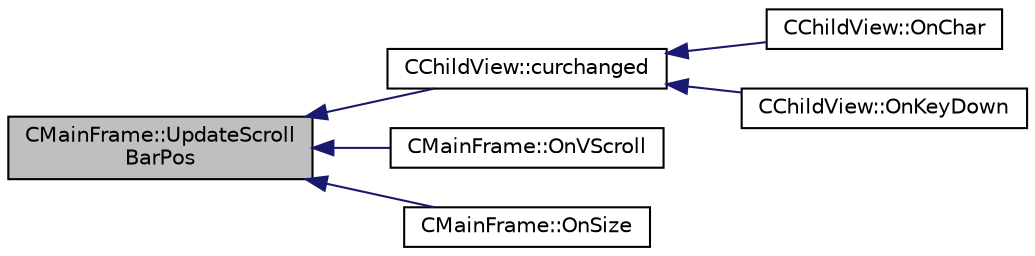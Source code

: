 digraph "CMainFrame::UpdateScrollBarPos"
{
  edge [fontname="Helvetica",fontsize="10",labelfontname="Helvetica",labelfontsize="10"];
  node [fontname="Helvetica",fontsize="10",shape=record];
  rankdir="LR";
  Node22 [label="CMainFrame::UpdateScroll\lBarPos",height=0.2,width=0.4,color="black", fillcolor="grey75", style="filled", fontcolor="black"];
  Node22 -> Node23 [dir="back",color="midnightblue",fontsize="10",style="solid",fontname="Helvetica"];
  Node23 [label="CChildView::curchanged",height=0.2,width=0.4,color="black", fillcolor="white", style="filled",URL="$class_c_child_view.html#ab68bf2b03a8e9aab3f2aac2b9ec3177a"];
  Node23 -> Node24 [dir="back",color="midnightblue",fontsize="10",style="solid",fontname="Helvetica"];
  Node24 [label="CChildView::OnChar",height=0.2,width=0.4,color="black", fillcolor="white", style="filled",URL="$class_c_child_view.html#af29ede94259b52b2ad54d139ff554abe",tooltip="响应发送文字消息的函数  响应ON_WM_CHAR消息 "];
  Node23 -> Node25 [dir="back",color="midnightblue",fontsize="10",style="solid",fontname="Helvetica"];
  Node25 [label="CChildView::OnKeyDown",height=0.2,width=0.4,color="black", fillcolor="white", style="filled",URL="$class_c_child_view.html#a74d87512b76128e2eedea87811363e45",tooltip="键盘按下消息响应函数  此函数内部对nChar有判断，也就是说此函数只处理按下上下左右键的消息 ..."];
  Node22 -> Node26 [dir="back",color="midnightblue",fontsize="10",style="solid",fontname="Helvetica"];
  Node26 [label="CMainFrame::OnVScroll",height=0.2,width=0.4,color="black", fillcolor="white", style="filled",URL="$class_c_main_frame.html#a969c7e78dee0c54e7bcbe2ab9c901cc2",tooltip="改变滚动块的位置时调用的函数 调整两个地方 "];
  Node22 -> Node27 [dir="back",color="midnightblue",fontsize="10",style="solid",fontname="Helvetica"];
  Node27 [label="CMainFrame::OnSize",height=0.2,width=0.4,color="black", fillcolor="white", style="filled",URL="$class_c_main_frame.html#adf171bf1f2c6f10cc85dbe8db3fc93f7",tooltip="当窗口大小被调整之后调用的消息响应函数 当窗口大小被调整,共有两个地方需要调整 "];
}

